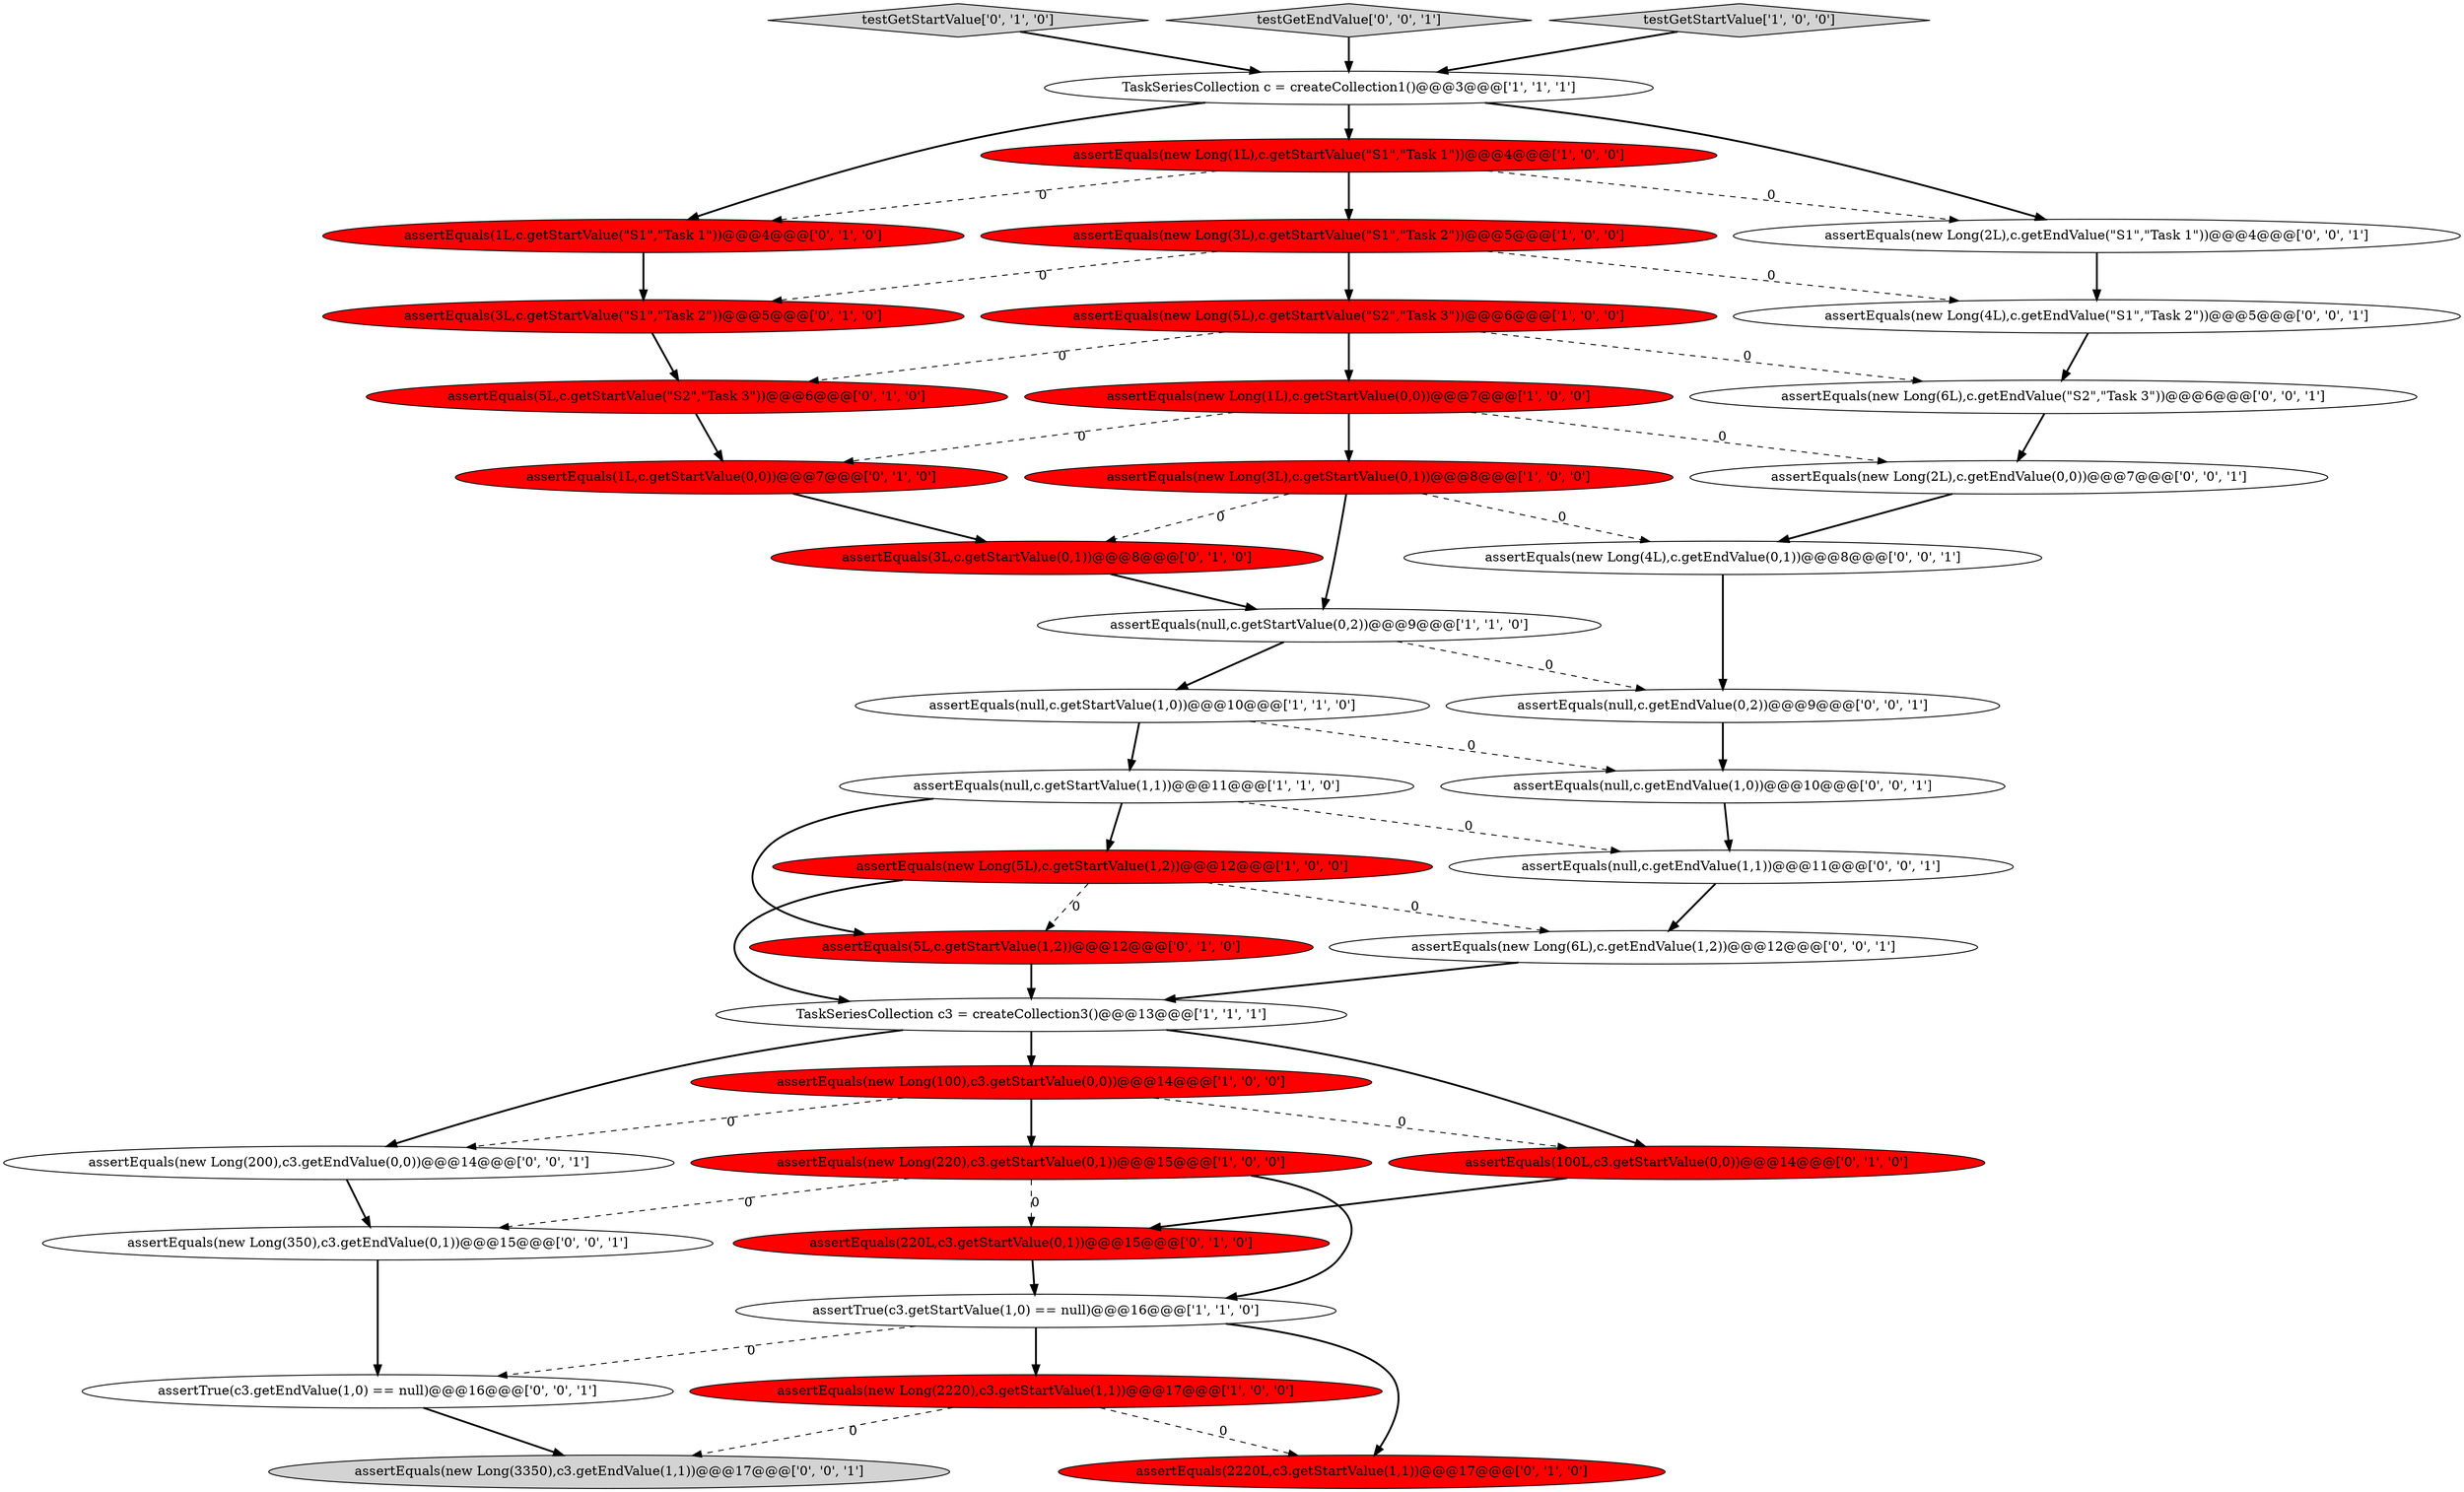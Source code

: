 digraph {
26 [style = filled, label = "assertEquals(new Long(4L),c.getEndValue(0,1))@@@8@@@['0', '0', '1']", fillcolor = white, shape = ellipse image = "AAA0AAABBB3BBB"];
35 [style = filled, label = "assertEquals(null,c.getEndValue(0,2))@@@9@@@['0', '0', '1']", fillcolor = white, shape = ellipse image = "AAA0AAABBB3BBB"];
11 [style = filled, label = "assertEquals(new Long(5L),c.getStartValue(1,2))@@@12@@@['1', '0', '0']", fillcolor = red, shape = ellipse image = "AAA1AAABBB1BBB"];
14 [style = filled, label = "assertEquals(new Long(5L),c.getStartValue(\"S2\",\"Task 3\"))@@@6@@@['1', '0', '0']", fillcolor = red, shape = ellipse image = "AAA1AAABBB1BBB"];
37 [style = filled, label = "assertEquals(null,c.getEndValue(1,0))@@@10@@@['0', '0', '1']", fillcolor = white, shape = ellipse image = "AAA0AAABBB3BBB"];
39 [style = filled, label = "assertEquals(new Long(3350),c3.getEndValue(1,1))@@@17@@@['0', '0', '1']", fillcolor = lightgray, shape = ellipse image = "AAA0AAABBB3BBB"];
3 [style = filled, label = "assertEquals(new Long(1L),c.getStartValue(\"S1\",\"Task 1\"))@@@4@@@['1', '0', '0']", fillcolor = red, shape = ellipse image = "AAA1AAABBB1BBB"];
25 [style = filled, label = "assertEquals(2220L,c3.getStartValue(1,1))@@@17@@@['0', '1', '0']", fillcolor = red, shape = ellipse image = "AAA1AAABBB2BBB"];
34 [style = filled, label = "assertTrue(c3.getEndValue(1,0) == null)@@@16@@@['0', '0', '1']", fillcolor = white, shape = ellipse image = "AAA0AAABBB3BBB"];
38 [style = filled, label = "assertEquals(new Long(4L),c.getEndValue(\"S1\",\"Task 2\"))@@@5@@@['0', '0', '1']", fillcolor = white, shape = ellipse image = "AAA0AAABBB3BBB"];
16 [style = filled, label = "assertEquals(3L,c.getStartValue(\"S1\",\"Task 2\"))@@@5@@@['0', '1', '0']", fillcolor = red, shape = ellipse image = "AAA1AAABBB2BBB"];
19 [style = filled, label = "assertEquals(5L,c.getStartValue(1,2))@@@12@@@['0', '1', '0']", fillcolor = red, shape = ellipse image = "AAA1AAABBB2BBB"];
36 [style = filled, label = "assertEquals(new Long(2L),c.getEndValue(\"S1\",\"Task 1\"))@@@4@@@['0', '0', '1']", fillcolor = white, shape = ellipse image = "AAA0AAABBB3BBB"];
12 [style = filled, label = "assertEquals(new Long(100),c3.getStartValue(0,0))@@@14@@@['1', '0', '0']", fillcolor = red, shape = ellipse image = "AAA1AAABBB1BBB"];
27 [style = filled, label = "assertEquals(new Long(6L),c.getEndValue(1,2))@@@12@@@['0', '0', '1']", fillcolor = white, shape = ellipse image = "AAA0AAABBB3BBB"];
22 [style = filled, label = "assertEquals(3L,c.getStartValue(0,1))@@@8@@@['0', '1', '0']", fillcolor = red, shape = ellipse image = "AAA1AAABBB2BBB"];
7 [style = filled, label = "TaskSeriesCollection c3 = createCollection3()@@@13@@@['1', '1', '1']", fillcolor = white, shape = ellipse image = "AAA0AAABBB1BBB"];
18 [style = filled, label = "testGetStartValue['0', '1', '0']", fillcolor = lightgray, shape = diamond image = "AAA0AAABBB2BBB"];
31 [style = filled, label = "assertEquals(new Long(2L),c.getEndValue(0,0))@@@7@@@['0', '0', '1']", fillcolor = white, shape = ellipse image = "AAA0AAABBB3BBB"];
30 [style = filled, label = "testGetEndValue['0', '0', '1']", fillcolor = lightgray, shape = diamond image = "AAA0AAABBB3BBB"];
23 [style = filled, label = "assertEquals(100L,c3.getStartValue(0,0))@@@14@@@['0', '1', '0']", fillcolor = red, shape = ellipse image = "AAA1AAABBB2BBB"];
6 [style = filled, label = "assertEquals(null,c.getStartValue(0,2))@@@9@@@['1', '1', '0']", fillcolor = white, shape = ellipse image = "AAA0AAABBB1BBB"];
32 [style = filled, label = "assertEquals(new Long(200),c3.getEndValue(0,0))@@@14@@@['0', '0', '1']", fillcolor = white, shape = ellipse image = "AAA0AAABBB3BBB"];
33 [style = filled, label = "assertEquals(null,c.getEndValue(1,1))@@@11@@@['0', '0', '1']", fillcolor = white, shape = ellipse image = "AAA0AAABBB3BBB"];
1 [style = filled, label = "assertEquals(null,c.getStartValue(1,0))@@@10@@@['1', '1', '0']", fillcolor = white, shape = ellipse image = "AAA0AAABBB1BBB"];
10 [style = filled, label = "TaskSeriesCollection c = createCollection1()@@@3@@@['1', '1', '1']", fillcolor = white, shape = ellipse image = "AAA0AAABBB1BBB"];
15 [style = filled, label = "assertTrue(c3.getStartValue(1,0) == null)@@@16@@@['1', '1', '0']", fillcolor = white, shape = ellipse image = "AAA0AAABBB1BBB"];
20 [style = filled, label = "assertEquals(220L,c3.getStartValue(0,1))@@@15@@@['0', '1', '0']", fillcolor = red, shape = ellipse image = "AAA1AAABBB2BBB"];
4 [style = filled, label = "assertEquals(new Long(3L),c.getStartValue(0,1))@@@8@@@['1', '0', '0']", fillcolor = red, shape = ellipse image = "AAA1AAABBB1BBB"];
29 [style = filled, label = "assertEquals(new Long(6L),c.getEndValue(\"S2\",\"Task 3\"))@@@6@@@['0', '0', '1']", fillcolor = white, shape = ellipse image = "AAA0AAABBB3BBB"];
21 [style = filled, label = "assertEquals(1L,c.getStartValue(\"S1\",\"Task 1\"))@@@4@@@['0', '1', '0']", fillcolor = red, shape = ellipse image = "AAA1AAABBB2BBB"];
8 [style = filled, label = "assertEquals(new Long(3L),c.getStartValue(\"S1\",\"Task 2\"))@@@5@@@['1', '0', '0']", fillcolor = red, shape = ellipse image = "AAA1AAABBB1BBB"];
24 [style = filled, label = "assertEquals(5L,c.getStartValue(\"S2\",\"Task 3\"))@@@6@@@['0', '1', '0']", fillcolor = red, shape = ellipse image = "AAA1AAABBB2BBB"];
13 [style = filled, label = "assertEquals(new Long(220),c3.getStartValue(0,1))@@@15@@@['1', '0', '0']", fillcolor = red, shape = ellipse image = "AAA1AAABBB1BBB"];
9 [style = filled, label = "assertEquals(null,c.getStartValue(1,1))@@@11@@@['1', '1', '0']", fillcolor = white, shape = ellipse image = "AAA0AAABBB1BBB"];
28 [style = filled, label = "assertEquals(new Long(350),c3.getEndValue(0,1))@@@15@@@['0', '0', '1']", fillcolor = white, shape = ellipse image = "AAA0AAABBB3BBB"];
17 [style = filled, label = "assertEquals(1L,c.getStartValue(0,0))@@@7@@@['0', '1', '0']", fillcolor = red, shape = ellipse image = "AAA1AAABBB2BBB"];
0 [style = filled, label = "assertEquals(new Long(1L),c.getStartValue(0,0))@@@7@@@['1', '0', '0']", fillcolor = red, shape = ellipse image = "AAA1AAABBB1BBB"];
5 [style = filled, label = "testGetStartValue['1', '0', '0']", fillcolor = lightgray, shape = diamond image = "AAA0AAABBB1BBB"];
2 [style = filled, label = "assertEquals(new Long(2220),c3.getStartValue(1,1))@@@17@@@['1', '0', '0']", fillcolor = red, shape = ellipse image = "AAA1AAABBB1BBB"];
14->24 [style = dashed, label="0"];
5->10 [style = bold, label=""];
1->37 [style = dashed, label="0"];
7->32 [style = bold, label=""];
15->2 [style = bold, label=""];
23->20 [style = bold, label=""];
8->16 [style = dashed, label="0"];
15->34 [style = dashed, label="0"];
12->23 [style = dashed, label="0"];
9->11 [style = bold, label=""];
28->34 [style = bold, label=""];
3->21 [style = dashed, label="0"];
4->6 [style = bold, label=""];
7->12 [style = bold, label=""];
15->25 [style = bold, label=""];
3->36 [style = dashed, label="0"];
13->20 [style = dashed, label="0"];
16->24 [style = bold, label=""];
12->32 [style = dashed, label="0"];
38->29 [style = bold, label=""];
29->31 [style = bold, label=""];
8->14 [style = bold, label=""];
10->3 [style = bold, label=""];
10->21 [style = bold, label=""];
4->22 [style = dashed, label="0"];
4->26 [style = dashed, label="0"];
17->22 [style = bold, label=""];
0->17 [style = dashed, label="0"];
33->27 [style = bold, label=""];
1->9 [style = bold, label=""];
10->36 [style = bold, label=""];
6->35 [style = dashed, label="0"];
9->33 [style = dashed, label="0"];
13->28 [style = dashed, label="0"];
6->1 [style = bold, label=""];
12->13 [style = bold, label=""];
31->26 [style = bold, label=""];
14->0 [style = bold, label=""];
18->10 [style = bold, label=""];
35->37 [style = bold, label=""];
0->4 [style = bold, label=""];
11->19 [style = dashed, label="0"];
8->38 [style = dashed, label="0"];
3->8 [style = bold, label=""];
7->23 [style = bold, label=""];
27->7 [style = bold, label=""];
34->39 [style = bold, label=""];
24->17 [style = bold, label=""];
26->35 [style = bold, label=""];
2->25 [style = dashed, label="0"];
30->10 [style = bold, label=""];
0->31 [style = dashed, label="0"];
21->16 [style = bold, label=""];
9->19 [style = bold, label=""];
2->39 [style = dashed, label="0"];
13->15 [style = bold, label=""];
36->38 [style = bold, label=""];
11->27 [style = dashed, label="0"];
37->33 [style = bold, label=""];
14->29 [style = dashed, label="0"];
20->15 [style = bold, label=""];
32->28 [style = bold, label=""];
19->7 [style = bold, label=""];
11->7 [style = bold, label=""];
22->6 [style = bold, label=""];
}
